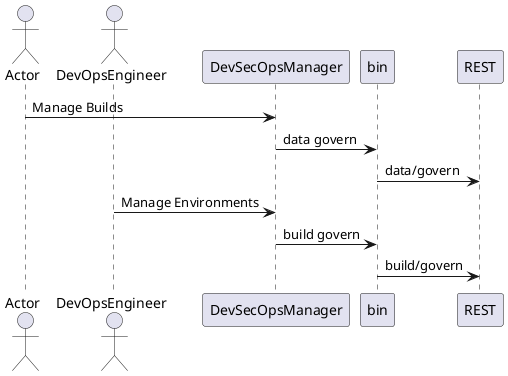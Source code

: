 @startuml


actor "Actor" as actor

actor "DevOpsEngineer" as devops




actor -> "DevSecOpsManager": Manage Builds
"DevSecOpsManager" -> bin: data govern
bin -> REST: data/govern

devops -> "DevSecOpsManager": Manage Environments
"DevSecOpsManager" -> bin: build govern
bin -> REST: build/govern



@enduml

